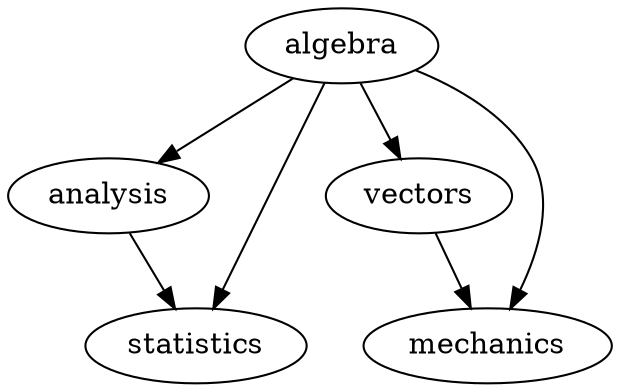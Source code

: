 digraph marks {
  algebra -> analysis;
  algebra -> statistics;
  analysis -> statistics;
  algebra -> vectors;
  algebra -> mechanics;
  vectors -> mechanics;
}
